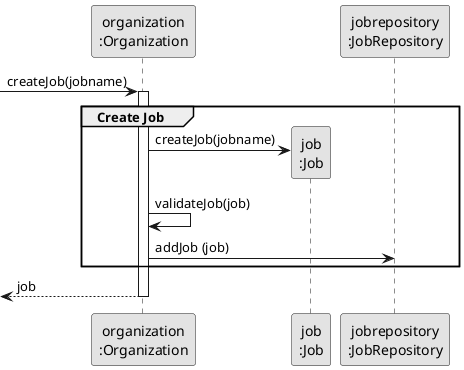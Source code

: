@startuml
skinparam monochrome true
skinparam packageStyle rectangle
skinparam shadowing false

participant "organization\n:Organization" as ORG
participant "job\n:Job" as TAREFA
participant "jobrepository\n:JobRepository" as SR

-> ORG: createJob(jobname)

activate ORG
    group Create Job

        ORG -> TAREFA**: createJob(jobname)
        ORG -> ORG: validateJob(job)
        ORG -> SR: addJob (job)




    end

    <-- ORG : job
deactivate ORG


@enduml